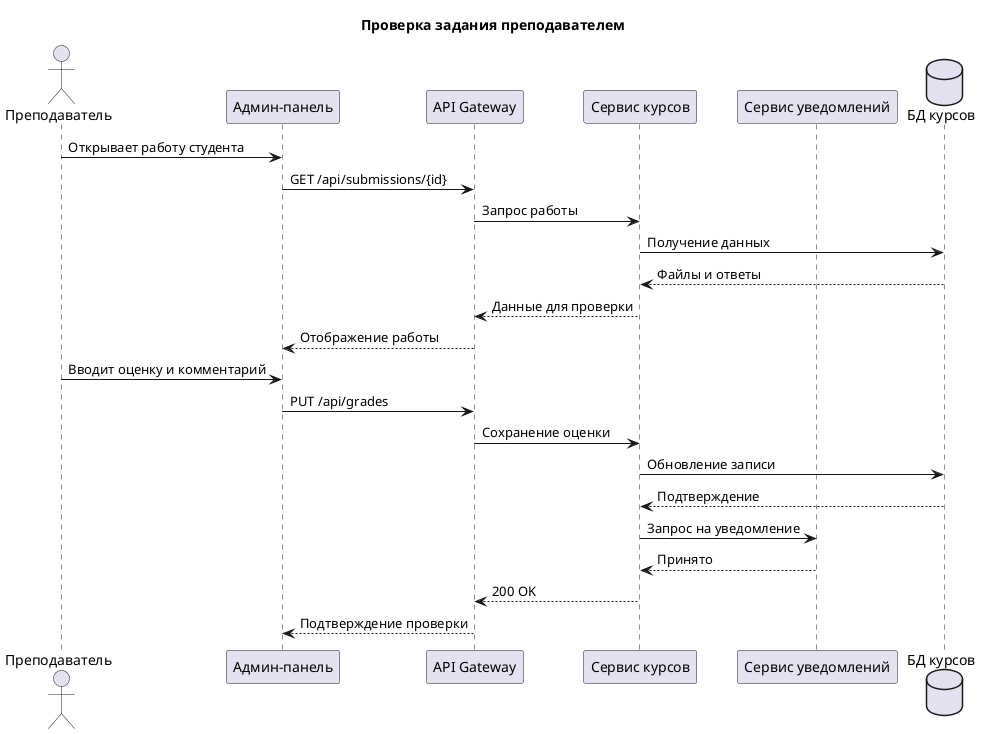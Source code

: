 @startuml sequence_assessment
title Проверка задания преподавателем

actor Преподаватель as teacher
participant "Админ-панель" as admin
participant "API Gateway" as api
participant "Сервис курсов" as courses
participant "Сервис уведомлений" as notify
database "БД курсов" as db

teacher -> admin: Открывает работу студента
admin -> api: GET /api/submissions/{id}
api -> courses: Запрос работы
courses -> db: Получение данных
db --> courses: Файлы и ответы
courses --> api: Данные для проверки
api --> admin: Отображение работы

teacher -> admin: Вводит оценку и комментарий
admin -> api: PUT /api/grades
api -> courses: Сохранение оценки
courses -> db: Обновление записи
db --> courses: Подтверждение
courses -> notify: Запрос на уведомление
notify --> courses: Принято
courses --> api: 200 OK
api --> admin: Подтверждение проверки
@enduml